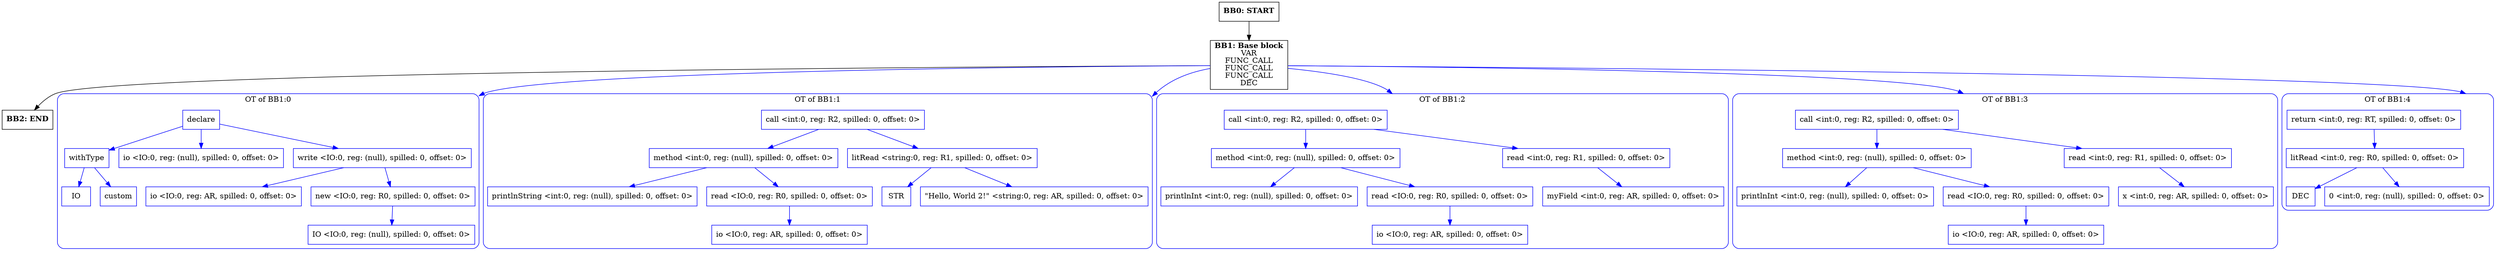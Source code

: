 digraph CFG {
    compound=true;
    graph [splines=true];
    node [shape=rectangle];

    BB2 [label=<<B>BB2: END</B><BR ALIGN="CENTER"/>>];
    BB1 [label=<<B>BB1: Base block</B><BR ALIGN="CENTER"/>VAR<BR ALIGN="CENTER"/>FUNC_CALL<BR ALIGN="CENTER"/>FUNC_CALL<BR ALIGN="CENTER"/>FUNC_CALL<BR ALIGN="CENTER"/>DEC<BR ALIGN="CENTER"/>>];
    subgraph cluster_instruction0 {
        label = "OT of BB1:0";
        style=rounded;
        color=blue;
        entry0 [shape=point, style=invis];
        node0 [label="declare", color=blue];
        node1 [label="withType", color=blue];
        node2 [label="IO", color=blue];
        node1 -> node2[color=blue];
        node3 [label="custom", color=blue];
        node1 -> node3[color=blue];
        node0 -> node1[color=blue];
        node4 [label="io <IO:0, reg: (null), spilled: 0, offset: 0>", color=blue];
        node0 -> node4[color=blue];
        node5 [label="write <IO:0, reg: (null), spilled: 0, offset: 0>", color=blue];
        node6 [label="io <IO:0, reg: AR, spilled: 0, offset: 0>", color=blue];
        node5 -> node6[color=blue];
        node7 [label="new <IO:0, reg: R0, spilled: 0, offset: 0>", color=blue];
        node8 [label="IO <IO:0, reg: (null), spilled: 0, offset: 0>", color=blue];
        node7 -> node8[color=blue];
        node5 -> node7[color=blue];
        node0 -> node5[color=blue];
    }
    BB1 -> entry0 [lhead=cluster_instruction0, color=blue];
    subgraph cluster_instruction1 {
        label = "OT of BB1:1";
        style=rounded;
        color=blue;
        entry1 [shape=point, style=invis];
        node9 [label="call <int:0, reg: R2, spilled: 0, offset: 0>", color=blue];
        node10 [label="method <int:0, reg: (null), spilled: 0, offset: 0>", color=blue];
        node11 [label="printlnString <int:0, reg: (null), spilled: 0, offset: 0>", color=blue];
        node10 -> node11[color=blue];
        node12 [label="read <IO:0, reg: R0, spilled: 0, offset: 0>", color=blue];
        node13 [label="io <IO:0, reg: AR, spilled: 0, offset: 0>", color=blue];
        node12 -> node13[color=blue];
        node10 -> node12[color=blue];
        node9 -> node10[color=blue];
        node14 [label="litRead <string:0, reg: R1, spilled: 0, offset: 0>", color=blue];
        node15 [label="STR", color=blue];
        node14 -> node15[color=blue];
        node16 [label="\"Hello, World 2!\" <string:0, reg: AR, spilled: 0, offset: 0>", color=blue];
        node14 -> node16[color=blue];
        node9 -> node14[color=blue];
    }
    BB1 -> entry1 [lhead=cluster_instruction1, color=blue];
    subgraph cluster_instruction2 {
        label = "OT of BB1:2";
        style=rounded;
        color=blue;
        entry2 [shape=point, style=invis];
        node17 [label="call <int:0, reg: R2, spilled: 0, offset: 0>", color=blue];
        node18 [label="method <int:0, reg: (null), spilled: 0, offset: 0>", color=blue];
        node19 [label="printlnInt <int:0, reg: (null), spilled: 0, offset: 0>", color=blue];
        node18 -> node19[color=blue];
        node20 [label="read <IO:0, reg: R0, spilled: 0, offset: 0>", color=blue];
        node21 [label="io <IO:0, reg: AR, spilled: 0, offset: 0>", color=blue];
        node20 -> node21[color=blue];
        node18 -> node20[color=blue];
        node17 -> node18[color=blue];
        node22 [label="read <int:0, reg: R1, spilled: 0, offset: 0>", color=blue];
        node23 [label="myField <int:0, reg: AR, spilled: 0, offset: 0>", color=blue];
        node22 -> node23[color=blue];
        node17 -> node22[color=blue];
    }
    BB1 -> entry2 [lhead=cluster_instruction2, color=blue];
    subgraph cluster_instruction3 {
        label = "OT of BB1:3";
        style=rounded;
        color=blue;
        entry3 [shape=point, style=invis];
        node24 [label="call <int:0, reg: R2, spilled: 0, offset: 0>", color=blue];
        node25 [label="method <int:0, reg: (null), spilled: 0, offset: 0>", color=blue];
        node26 [label="printlnInt <int:0, reg: (null), spilled: 0, offset: 0>", color=blue];
        node25 -> node26[color=blue];
        node27 [label="read <IO:0, reg: R0, spilled: 0, offset: 0>", color=blue];
        node28 [label="io <IO:0, reg: AR, spilled: 0, offset: 0>", color=blue];
        node27 -> node28[color=blue];
        node25 -> node27[color=blue];
        node24 -> node25[color=blue];
        node29 [label="read <int:0, reg: R1, spilled: 0, offset: 0>", color=blue];
        node30 [label="x <int:0, reg: AR, spilled: 0, offset: 0>", color=blue];
        node29 -> node30[color=blue];
        node24 -> node29[color=blue];
    }
    BB1 -> entry3 [lhead=cluster_instruction3, color=blue];
    subgraph cluster_instruction4 {
        label = "OT of BB1:4";
        style=rounded;
        color=blue;
        entry4 [shape=point, style=invis];
        node31 [label="return <int:0, reg: RT, spilled: 0, offset: 0>", color=blue];
        node32 [label="litRead <int:0, reg: R0, spilled: 0, offset: 0>", color=blue];
        node33 [label="DEC", color=blue];
        node32 -> node33[color=blue];
        node34 [label="0 <int:0, reg: (null), spilled: 0, offset: 0>", color=blue];
        node32 -> node34[color=blue];
        node31 -> node32[color=blue];
    }
    BB1 -> entry4 [lhead=cluster_instruction4, color=blue];
    BB0 [label=<<B>BB0: START</B><BR ALIGN="CENTER"/>>];

    BB1 -> BB2;
    BB0 -> BB1;
}
